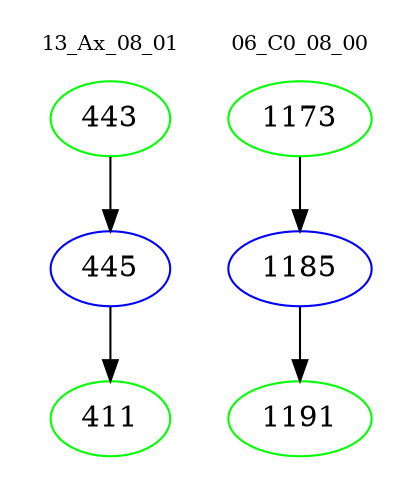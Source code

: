 digraph{
subgraph cluster_0 {
color = white
label = "13_Ax_08_01";
fontsize=10;
T0_443 [label="443", color="green"]
T0_443 -> T0_445 [color="black"]
T0_445 [label="445", color="blue"]
T0_445 -> T0_411 [color="black"]
T0_411 [label="411", color="green"]
}
subgraph cluster_1 {
color = white
label = "06_C0_08_00";
fontsize=10;
T1_1173 [label="1173", color="green"]
T1_1173 -> T1_1185 [color="black"]
T1_1185 [label="1185", color="blue"]
T1_1185 -> T1_1191 [color="black"]
T1_1191 [label="1191", color="green"]
}
}
